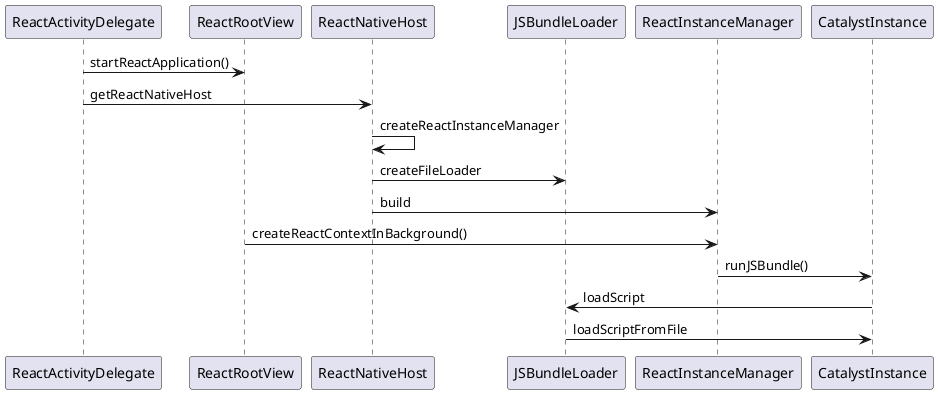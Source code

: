 @startuml
ReactActivityDelegate -> ReactRootView:startReactApplication()

ReactActivityDelegate -> ReactNativeHost:getReactNativeHost

ReactNativeHost -> ReactNativeHost:createReactInstanceManager

ReactNativeHost -> JSBundleLoader:createFileLoader

ReactNativeHost -> ReactInstanceManager:build

ReactRootView -> ReactInstanceManager:createReactContextInBackground()

ReactInstanceManager -> CatalystInstance:runJSBundle()

CatalystInstance -> JSBundleLoader:loadScript

JSBundleLoader -> CatalystInstance:loadScriptFromFile

@enduml
